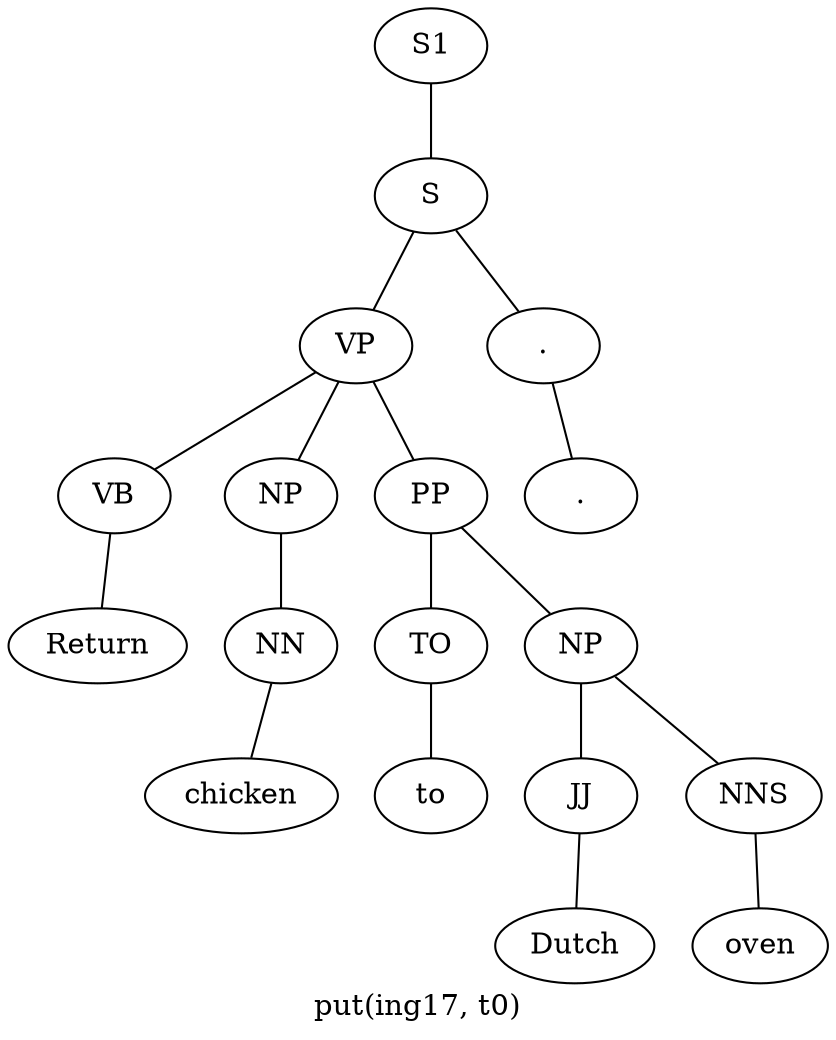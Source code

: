 graph SyntaxGraph {
	label = "put(ing17, t0)";
	Node0 [label="S1"];
	Node1 [label="S"];
	Node2 [label="VP"];
	Node3 [label="VB"];
	Node4 [label="Return"];
	Node5 [label="NP"];
	Node6 [label="NN"];
	Node7 [label="chicken"];
	Node8 [label="PP"];
	Node9 [label="TO"];
	Node10 [label="to"];
	Node11 [label="NP"];
	Node12 [label="JJ"];
	Node13 [label="Dutch"];
	Node14 [label="NNS"];
	Node15 [label="oven"];
	Node16 [label="."];
	Node17 [label="."];

	Node0 -- Node1;
	Node1 -- Node2;
	Node1 -- Node16;
	Node2 -- Node3;
	Node2 -- Node5;
	Node2 -- Node8;
	Node3 -- Node4;
	Node5 -- Node6;
	Node6 -- Node7;
	Node8 -- Node9;
	Node8 -- Node11;
	Node9 -- Node10;
	Node11 -- Node12;
	Node11 -- Node14;
	Node12 -- Node13;
	Node14 -- Node15;
	Node16 -- Node17;
}